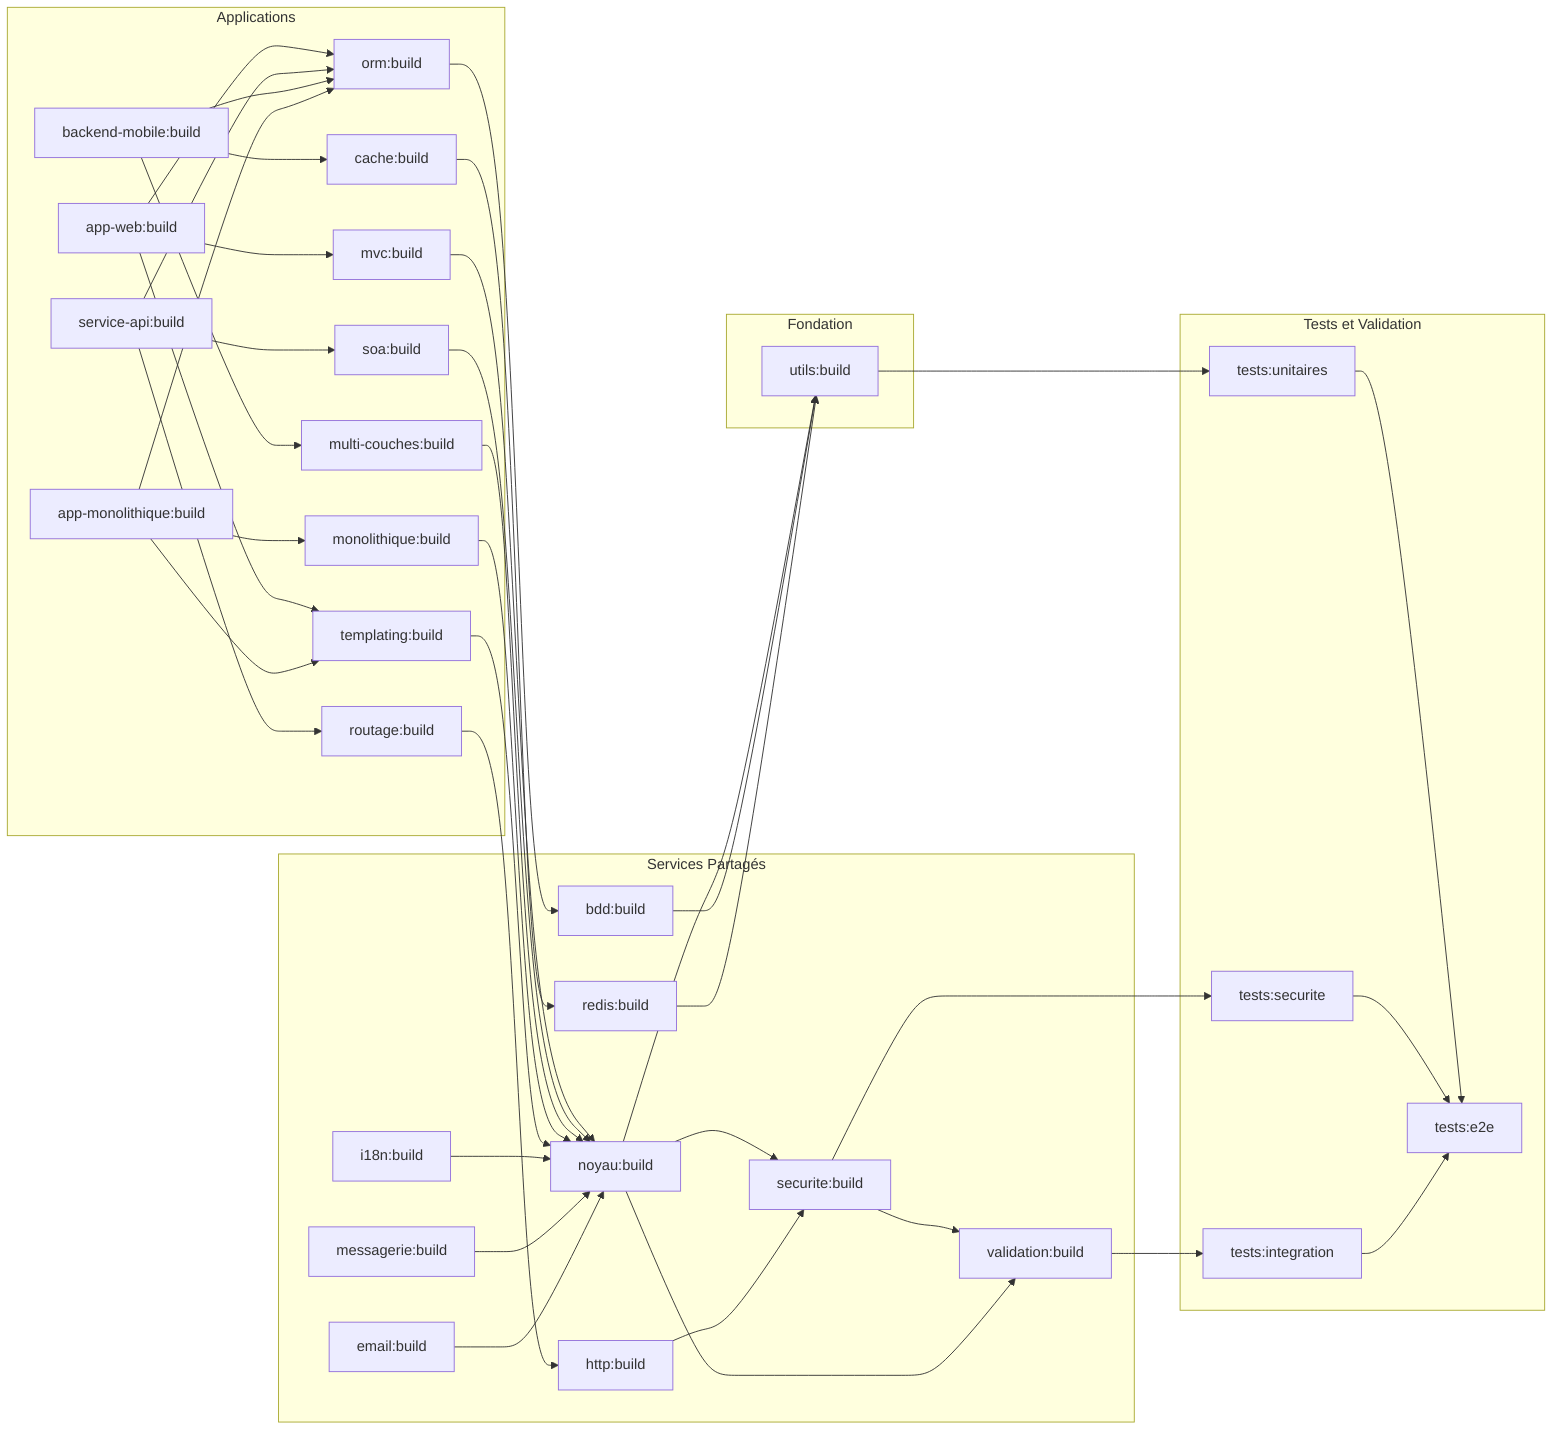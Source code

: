 graph LR
    subgraph "Applications"
        A["app-web:build"] --> B["mvc:build"]
        A --> C["orm:build"]
        A --> D["templating:build"]
        
        E["service-api:build"] --> F["soa:build"]
        E --> G["routage:build"]
        E --> C
        
        H["backend-mobile:build"] --> I["multi-couches:build"]
        H --> C
        H --> J["cache:build"]
        
        K["app-monolithique:build"] --> L["monolithique:build"]
        K --> C
        K --> D
    end
    
    subgraph "Services Partagés"
        B --> M["noyau:build"]
        F --> M
        I --> M
        L --> M
        
        C --> N["bdd:build"]
        G --> O["http:build"]
        D --> M
        J --> P["redis:build"]
        
        Q["i18n:build"] --> M
        R["messagerie:build"] --> M
        S["email:build"] --> M
        T["securite:build"] --> U["validation:build"]
    end
    
    subgraph "Fondation"
        M --> V["utils:build"]
        M --> T
        M --> U
        N --> V
        O --> T
        P --> V
    end
    
    subgraph "Tests et Validation"
        V --> W["tests:unitaires"]
        T --> X["tests:securite"]
        U --> Y["tests:integration"]
        W --> Z["tests:e2e"]
        X --> Z
        Y --> Z
    end